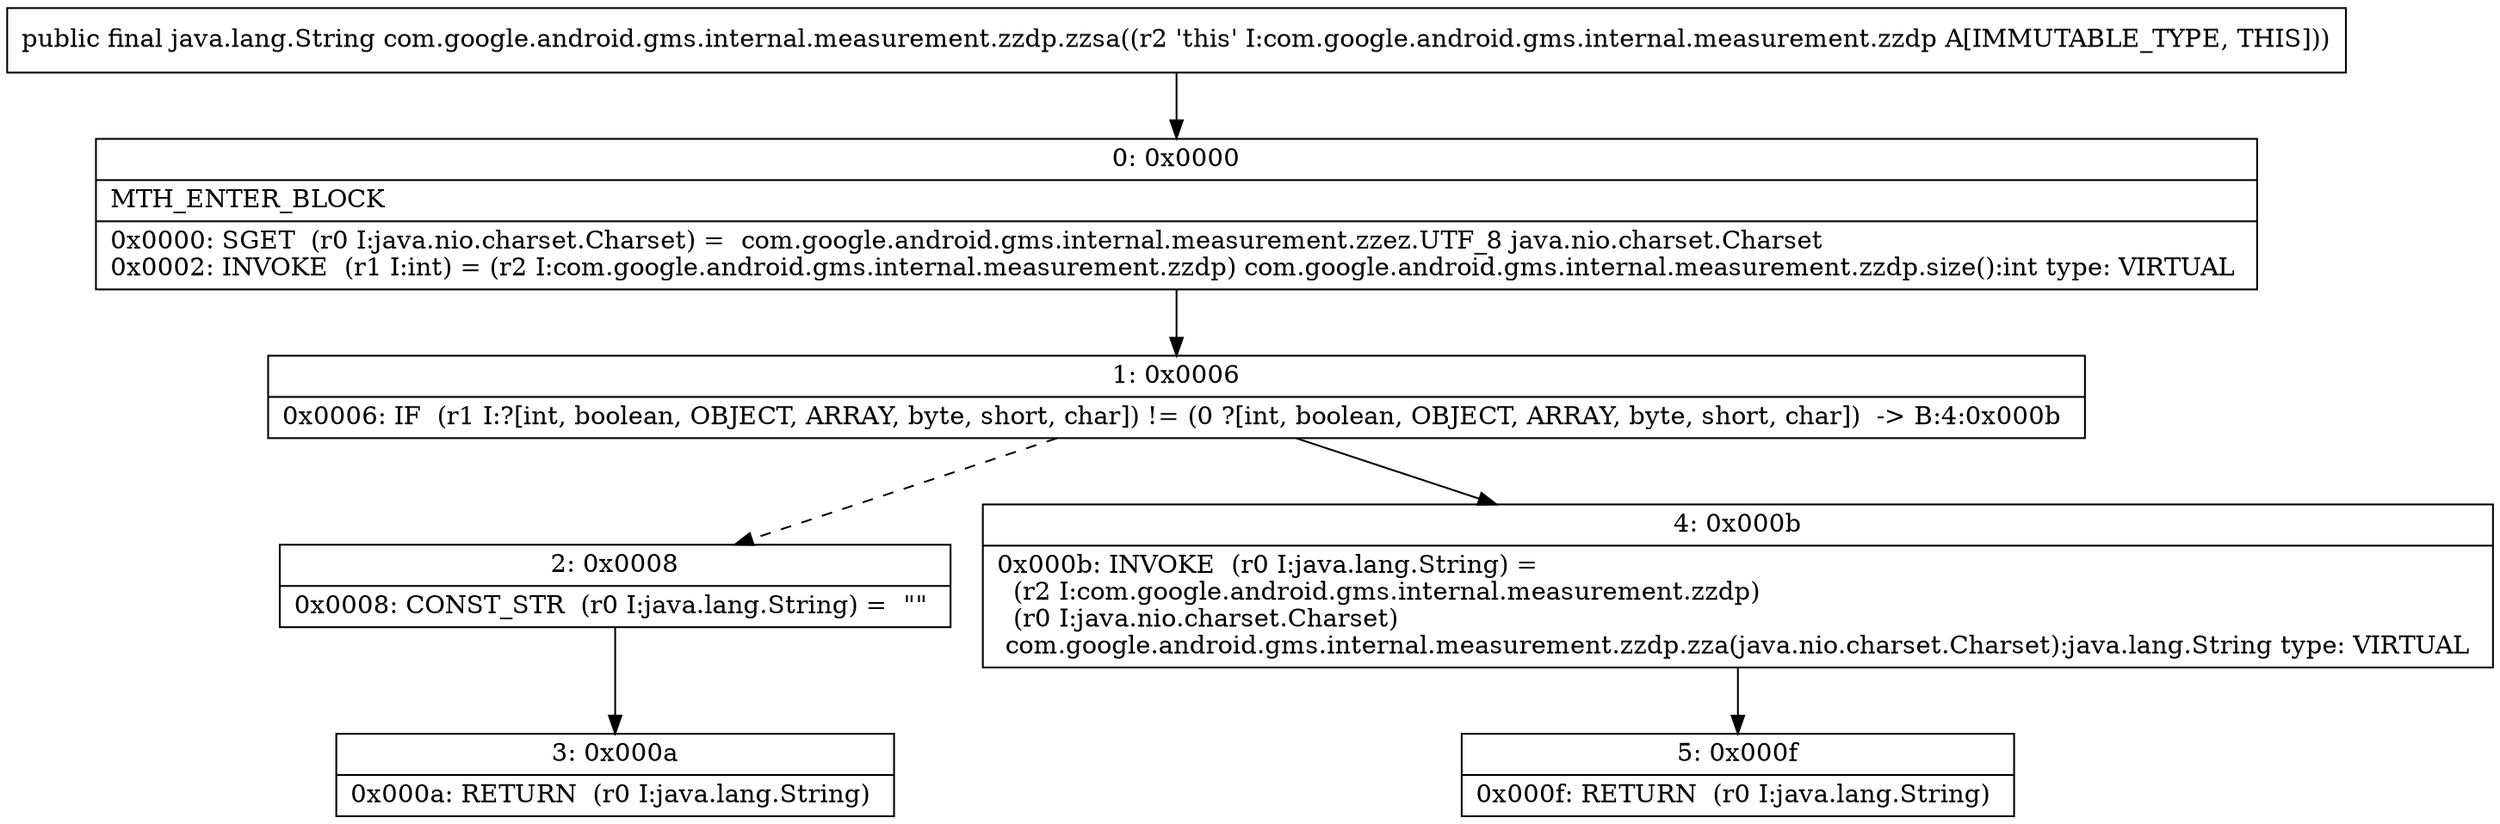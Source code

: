 digraph "CFG forcom.google.android.gms.internal.measurement.zzdp.zzsa()Ljava\/lang\/String;" {
Node_0 [shape=record,label="{0\:\ 0x0000|MTH_ENTER_BLOCK\l|0x0000: SGET  (r0 I:java.nio.charset.Charset) =  com.google.android.gms.internal.measurement.zzez.UTF_8 java.nio.charset.Charset \l0x0002: INVOKE  (r1 I:int) = (r2 I:com.google.android.gms.internal.measurement.zzdp) com.google.android.gms.internal.measurement.zzdp.size():int type: VIRTUAL \l}"];
Node_1 [shape=record,label="{1\:\ 0x0006|0x0006: IF  (r1 I:?[int, boolean, OBJECT, ARRAY, byte, short, char]) != (0 ?[int, boolean, OBJECT, ARRAY, byte, short, char])  \-\> B:4:0x000b \l}"];
Node_2 [shape=record,label="{2\:\ 0x0008|0x0008: CONST_STR  (r0 I:java.lang.String) =  \"\" \l}"];
Node_3 [shape=record,label="{3\:\ 0x000a|0x000a: RETURN  (r0 I:java.lang.String) \l}"];
Node_4 [shape=record,label="{4\:\ 0x000b|0x000b: INVOKE  (r0 I:java.lang.String) = \l  (r2 I:com.google.android.gms.internal.measurement.zzdp)\l  (r0 I:java.nio.charset.Charset)\l com.google.android.gms.internal.measurement.zzdp.zza(java.nio.charset.Charset):java.lang.String type: VIRTUAL \l}"];
Node_5 [shape=record,label="{5\:\ 0x000f|0x000f: RETURN  (r0 I:java.lang.String) \l}"];
MethodNode[shape=record,label="{public final java.lang.String com.google.android.gms.internal.measurement.zzdp.zzsa((r2 'this' I:com.google.android.gms.internal.measurement.zzdp A[IMMUTABLE_TYPE, THIS])) }"];
MethodNode -> Node_0;
Node_0 -> Node_1;
Node_1 -> Node_2[style=dashed];
Node_1 -> Node_4;
Node_2 -> Node_3;
Node_4 -> Node_5;
}

